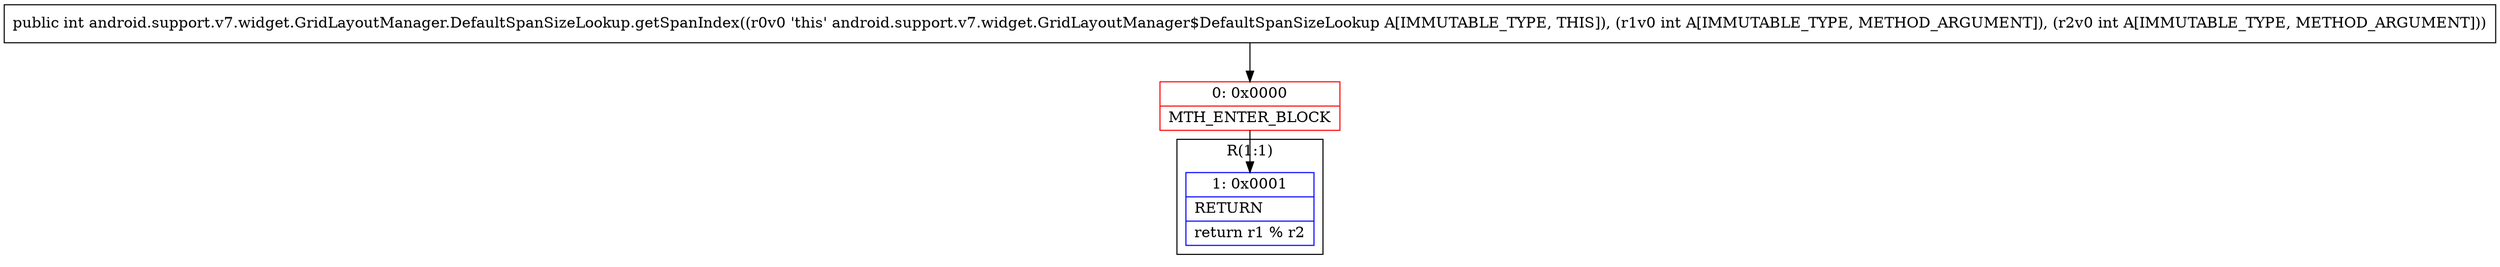 digraph "CFG forandroid.support.v7.widget.GridLayoutManager.DefaultSpanSizeLookup.getSpanIndex(II)I" {
subgraph cluster_Region_783723704 {
label = "R(1:1)";
node [shape=record,color=blue];
Node_1 [shape=record,label="{1\:\ 0x0001|RETURN\l|return r1 % r2\l}"];
}
Node_0 [shape=record,color=red,label="{0\:\ 0x0000|MTH_ENTER_BLOCK\l}"];
MethodNode[shape=record,label="{public int android.support.v7.widget.GridLayoutManager.DefaultSpanSizeLookup.getSpanIndex((r0v0 'this' android.support.v7.widget.GridLayoutManager$DefaultSpanSizeLookup A[IMMUTABLE_TYPE, THIS]), (r1v0 int A[IMMUTABLE_TYPE, METHOD_ARGUMENT]), (r2v0 int A[IMMUTABLE_TYPE, METHOD_ARGUMENT])) }"];
MethodNode -> Node_0;
Node_0 -> Node_1;
}

